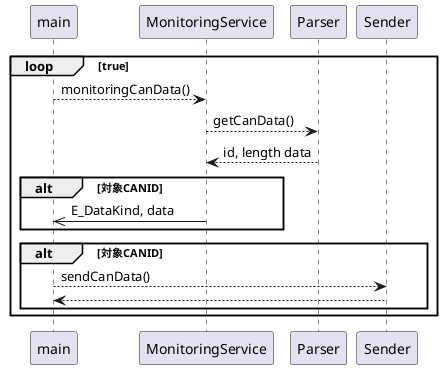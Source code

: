 @startuml


loop true
    main --> MonitoringService: monitoringCanData()
        MonitoringService-->Parser: getCanData()
        Parser-->MonitoringService: id, length data
        alt 対象CANID
        MonitoringService ->> main: E_DataKind, data
        end

    alt 対象CANID
        main-->Sender: sendCanData()
        Sender-->main: 
    end
end

@enduml